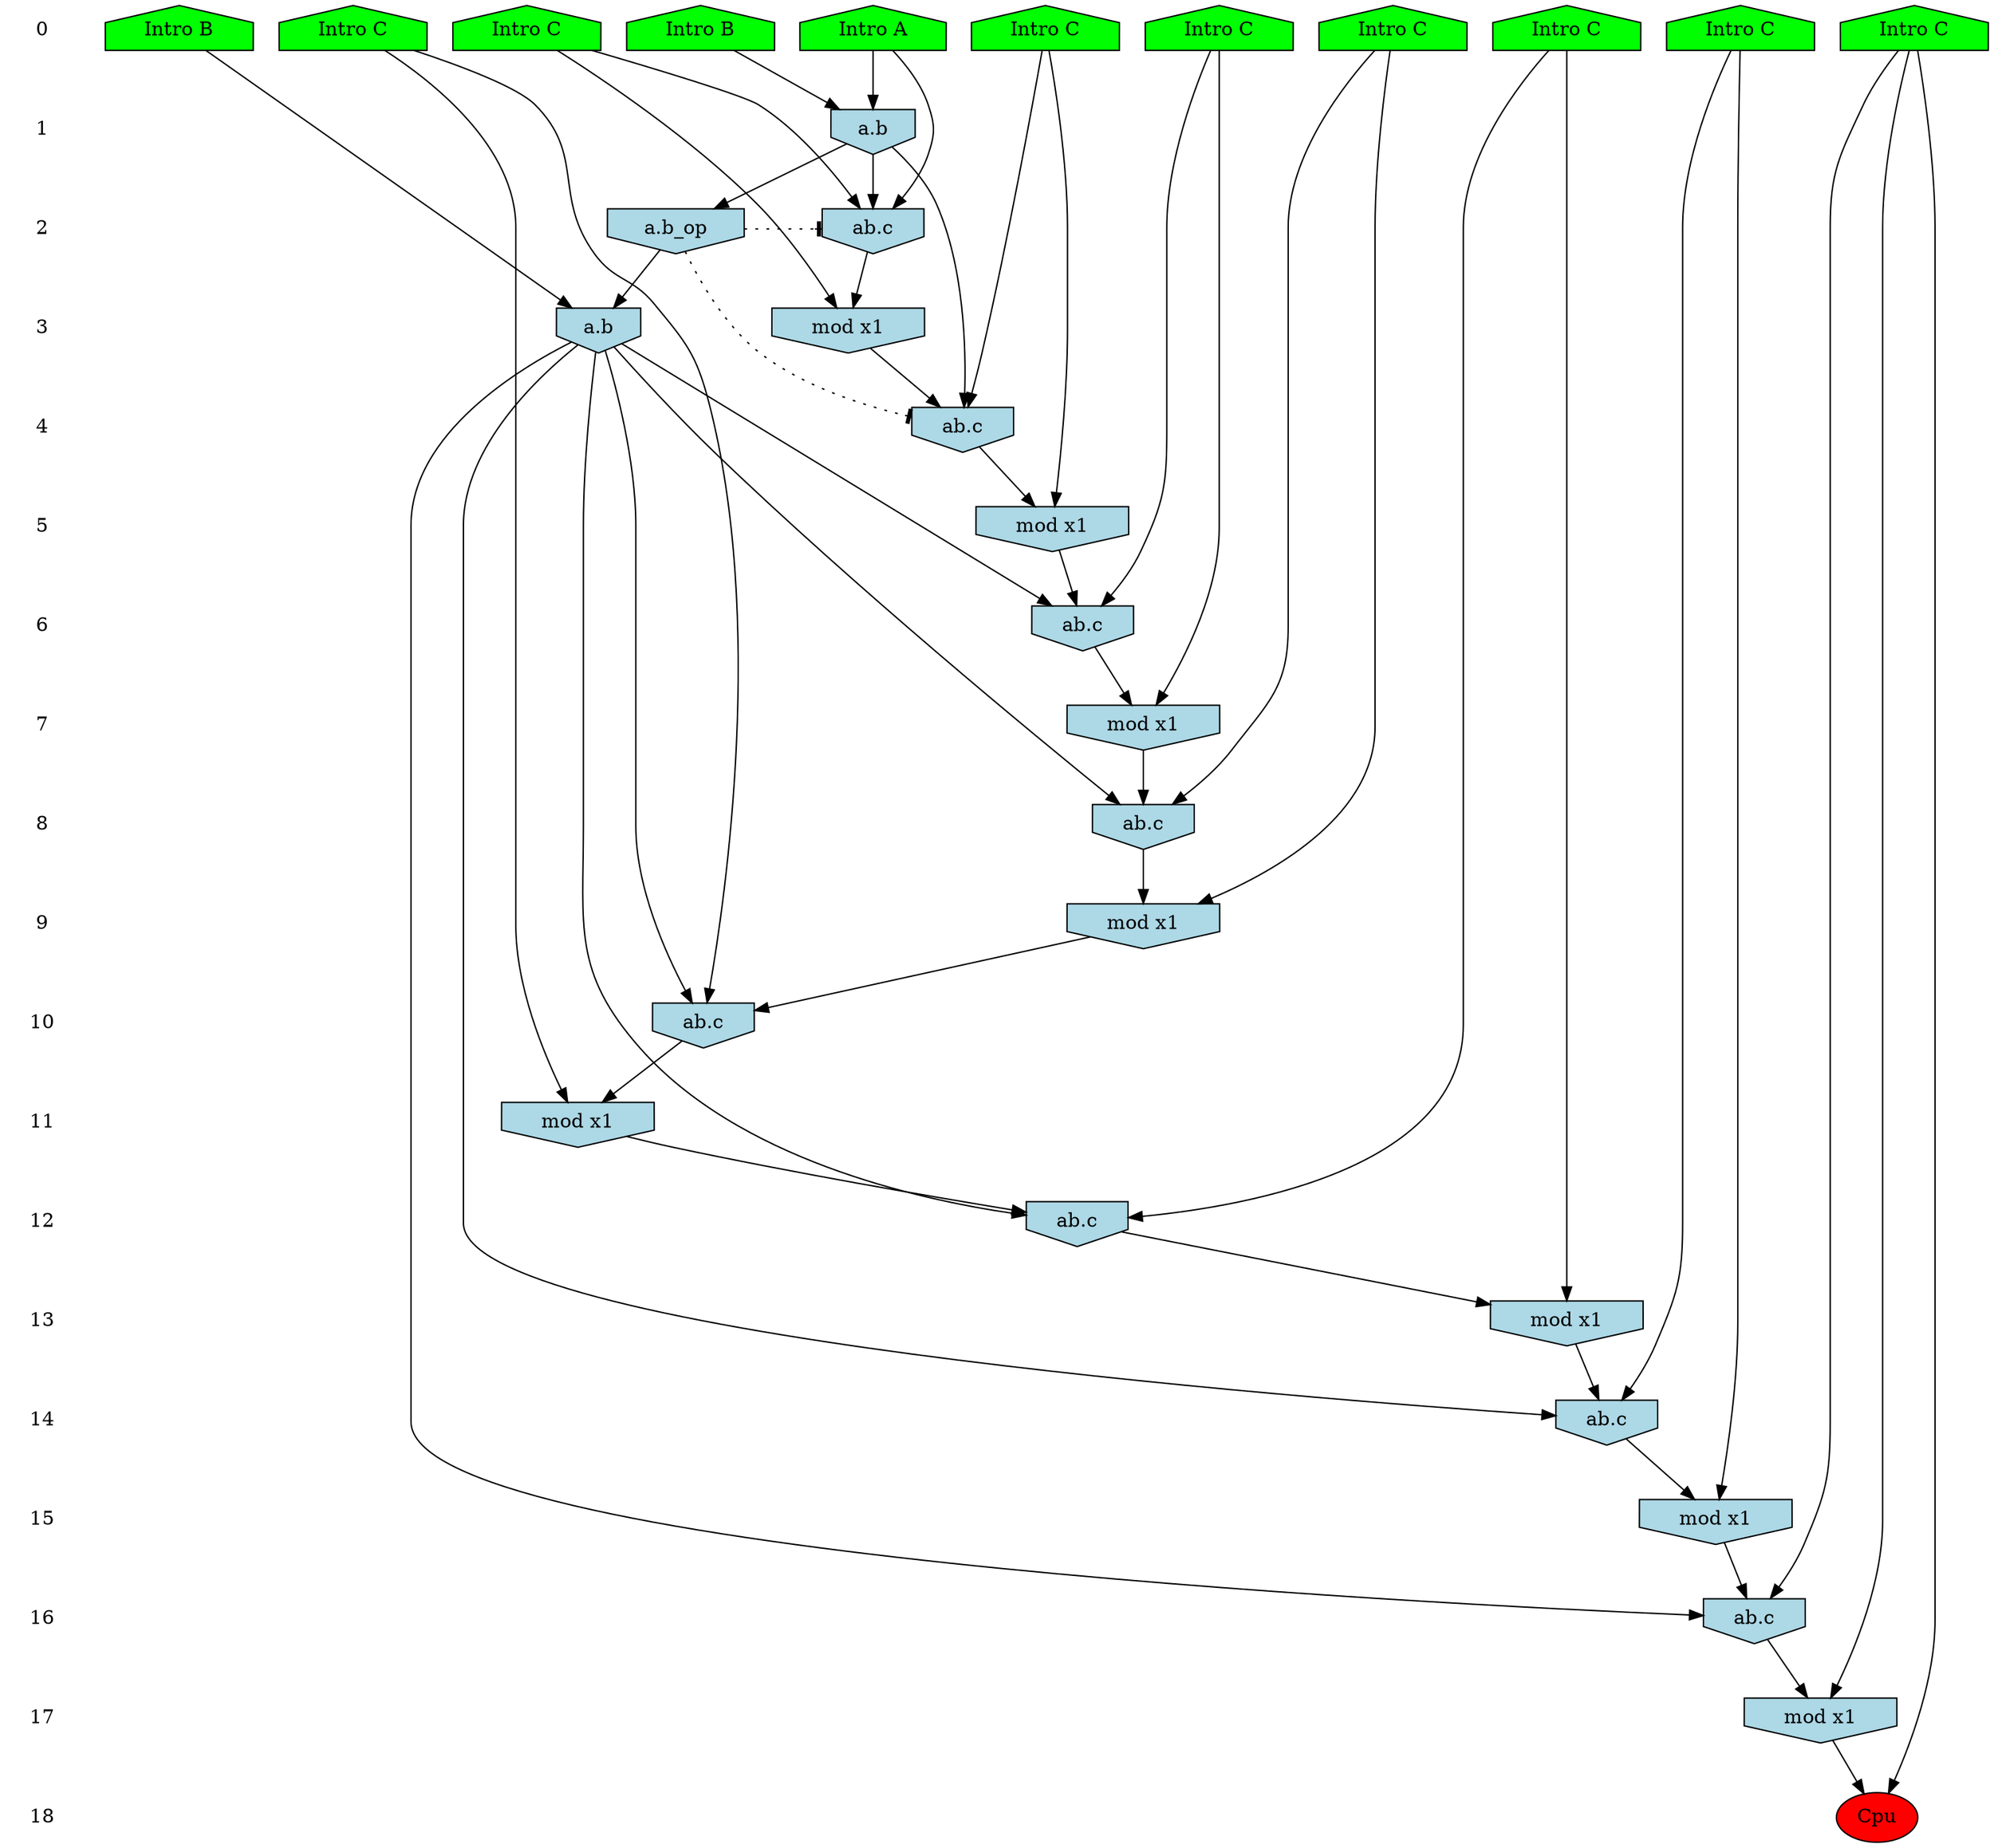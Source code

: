 /* Compression of 4 causal flows obtained in average at 1.920781E+01 t.u */
/* Compressed causal flows were: [2622;3618;3877;3886] */
digraph G{
 ranksep=.5 ; 
{ rank = same ; "0" [shape=plaintext] ; node_1 [label ="Intro B", shape=house, style=filled, fillcolor=green] ;
node_2 [label ="Intro B", shape=house, style=filled, fillcolor=green] ;
node_3 [label ="Intro A", shape=house, style=filled, fillcolor=green] ;
node_4 [label ="Intro C", shape=house, style=filled, fillcolor=green] ;
node_5 [label ="Intro C", shape=house, style=filled, fillcolor=green] ;
node_6 [label ="Intro C", shape=house, style=filled, fillcolor=green] ;
node_7 [label ="Intro C", shape=house, style=filled, fillcolor=green] ;
node_8 [label ="Intro C", shape=house, style=filled, fillcolor=green] ;
node_9 [label ="Intro C", shape=house, style=filled, fillcolor=green] ;
node_10 [label ="Intro C", shape=house, style=filled, fillcolor=green] ;
node_11 [label ="Intro C", shape=house, style=filled, fillcolor=green] ;
}
{ rank = same ; "1" [shape=plaintext] ; node_12 [label="a.b", shape=invhouse, style=filled, fillcolor = lightblue] ;
}
{ rank = same ; "2" [shape=plaintext] ; node_13 [label="ab.c", shape=invhouse, style=filled, fillcolor = lightblue] ;
node_16 [label="a.b_op", shape=invhouse, style=filled, fillcolor = lightblue] ;
}
{ rank = same ; "3" [shape=plaintext] ; node_14 [label="mod x1", shape=invhouse, style=filled, fillcolor = lightblue] ;
node_17 [label="a.b", shape=invhouse, style=filled, fillcolor = lightblue] ;
}
{ rank = same ; "4" [shape=plaintext] ; node_15 [label="ab.c", shape=invhouse, style=filled, fillcolor = lightblue] ;
}
{ rank = same ; "5" [shape=plaintext] ; node_18 [label="mod x1", shape=invhouse, style=filled, fillcolor = lightblue] ;
}
{ rank = same ; "6" [shape=plaintext] ; node_19 [label="ab.c", shape=invhouse, style=filled, fillcolor = lightblue] ;
}
{ rank = same ; "7" [shape=plaintext] ; node_20 [label="mod x1", shape=invhouse, style=filled, fillcolor = lightblue] ;
}
{ rank = same ; "8" [shape=plaintext] ; node_21 [label="ab.c", shape=invhouse, style=filled, fillcolor = lightblue] ;
}
{ rank = same ; "9" [shape=plaintext] ; node_22 [label="mod x1", shape=invhouse, style=filled, fillcolor = lightblue] ;
}
{ rank = same ; "10" [shape=plaintext] ; node_23 [label="ab.c", shape=invhouse, style=filled, fillcolor = lightblue] ;
}
{ rank = same ; "11" [shape=plaintext] ; node_24 [label="mod x1", shape=invhouse, style=filled, fillcolor = lightblue] ;
}
{ rank = same ; "12" [shape=plaintext] ; node_25 [label="ab.c", shape=invhouse, style=filled, fillcolor = lightblue] ;
}
{ rank = same ; "13" [shape=plaintext] ; node_26 [label="mod x1", shape=invhouse, style=filled, fillcolor = lightblue] ;
}
{ rank = same ; "14" [shape=plaintext] ; node_27 [label="ab.c", shape=invhouse, style=filled, fillcolor = lightblue] ;
}
{ rank = same ; "15" [shape=plaintext] ; node_28 [label="mod x1", shape=invhouse, style=filled, fillcolor = lightblue] ;
}
{ rank = same ; "16" [shape=plaintext] ; node_29 [label="ab.c", shape=invhouse, style=filled, fillcolor = lightblue] ;
}
{ rank = same ; "17" [shape=plaintext] ; node_30 [label="mod x1", shape=invhouse, style=filled, fillcolor = lightblue] ;
}
{ rank = same ; "18" [shape=plaintext] ; node_31 [label ="Cpu", style=filled, fillcolor=red] ;
}
"0" -> "1" [style="invis"]; 
"1" -> "2" [style="invis"]; 
"2" -> "3" [style="invis"]; 
"3" -> "4" [style="invis"]; 
"4" -> "5" [style="invis"]; 
"5" -> "6" [style="invis"]; 
"6" -> "7" [style="invis"]; 
"7" -> "8" [style="invis"]; 
"8" -> "9" [style="invis"]; 
"9" -> "10" [style="invis"]; 
"10" -> "11" [style="invis"]; 
"11" -> "12" [style="invis"]; 
"12" -> "13" [style="invis"]; 
"13" -> "14" [style="invis"]; 
"14" -> "15" [style="invis"]; 
"15" -> "16" [style="invis"]; 
"16" -> "17" [style="invis"]; 
"17" -> "18" [style="invis"]; 
node_2 -> node_12
node_3 -> node_12
node_3 -> node_13
node_5 -> node_13
node_12 -> node_13
node_5 -> node_14
node_13 -> node_14
node_10 -> node_15
node_12 -> node_15
node_14 -> node_15
node_12 -> node_16
node_1 -> node_17
node_16 -> node_17
node_10 -> node_18
node_15 -> node_18
node_6 -> node_19
node_17 -> node_19
node_18 -> node_19
node_6 -> node_20
node_19 -> node_20
node_9 -> node_21
node_17 -> node_21
node_20 -> node_21
node_9 -> node_22
node_21 -> node_22
node_4 -> node_23
node_17 -> node_23
node_22 -> node_23
node_4 -> node_24
node_23 -> node_24
node_11 -> node_25
node_17 -> node_25
node_24 -> node_25
node_11 -> node_26
node_25 -> node_26
node_8 -> node_27
node_17 -> node_27
node_26 -> node_27
node_8 -> node_28
node_27 -> node_28
node_7 -> node_29
node_17 -> node_29
node_28 -> node_29
node_7 -> node_30
node_29 -> node_30
node_7 -> node_31
node_30 -> node_31
node_16 -> node_15 [style=dotted, arrowhead = tee] 
node_16 -> node_13 [style=dotted, arrowhead = tee] 
}
/*
 Dot generation time: 0.000155
*/